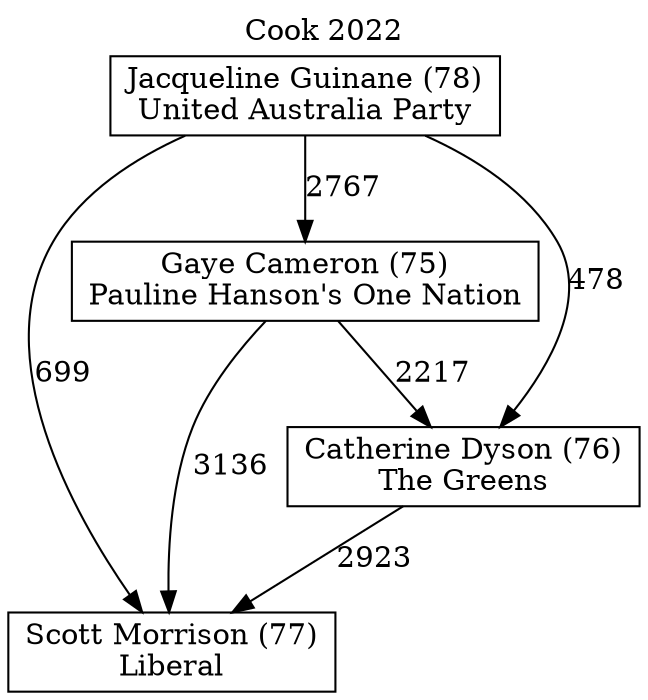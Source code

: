 // House preference flow
digraph "Scott Morrison (77)_Cook_2022" {
	graph [label="Cook 2022" labelloc=t mclimit=10]
	node [shape=box]
	"Jacqueline Guinane (78)" [label="Jacqueline Guinane (78)
United Australia Party"]
	"Gaye Cameron (75)" [label="Gaye Cameron (75)
Pauline Hanson's One Nation"]
	"Scott Morrison (77)" [label="Scott Morrison (77)
Liberal"]
	"Catherine Dyson (76)" [label="Catherine Dyson (76)
The Greens"]
	"Jacqueline Guinane (78)" -> "Gaye Cameron (75)" [label=2767]
	"Gaye Cameron (75)" -> "Catherine Dyson (76)" [label=2217]
	"Gaye Cameron (75)" -> "Scott Morrison (77)" [label=3136]
	"Catherine Dyson (76)" -> "Scott Morrison (77)" [label=2923]
	"Jacqueline Guinane (78)" -> "Catherine Dyson (76)" [label=478]
	"Jacqueline Guinane (78)" -> "Scott Morrison (77)" [label=699]
}
